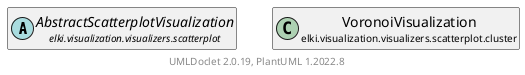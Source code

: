 @startuml
    remove .*\.(Instance|Par|Parameterizer|Factory)$
    set namespaceSeparator none
    hide empty fields
    hide empty methods

    class "<size:14>VoronoiVisualization.Instance\n<size:10>elki.visualization.visualizers.scatterplot.cluster" as elki.visualization.visualizers.scatterplot.cluster.VoronoiVisualization.Instance [[VoronoiVisualization.Instance.html]] {
        ~voronoi: Element
        +Instance(VisualizerContext, VisualizationTask, VisualizationPlot, double, double, Projection)
        +fullRedraw(): void
        -addCSSClasses(SVGPlot): void
    }

    abstract class "<size:14>AbstractScatterplotVisualization\n<size:10>elki.visualization.visualizers.scatterplot" as elki.visualization.visualizers.scatterplot.AbstractScatterplotVisualization [[../AbstractScatterplotVisualization.html]]
    class "<size:14>VoronoiVisualization\n<size:10>elki.visualization.visualizers.scatterplot.cluster" as elki.visualization.visualizers.scatterplot.cluster.VoronoiVisualization [[VoronoiVisualization.html]]

    elki.visualization.visualizers.scatterplot.AbstractScatterplotVisualization <|-- elki.visualization.visualizers.scatterplot.cluster.VoronoiVisualization.Instance
    elki.visualization.visualizers.scatterplot.cluster.VoronoiVisualization +-- elki.visualization.visualizers.scatterplot.cluster.VoronoiVisualization.Instance

    center footer UMLDoclet 2.0.19, PlantUML 1.2022.8
@enduml
